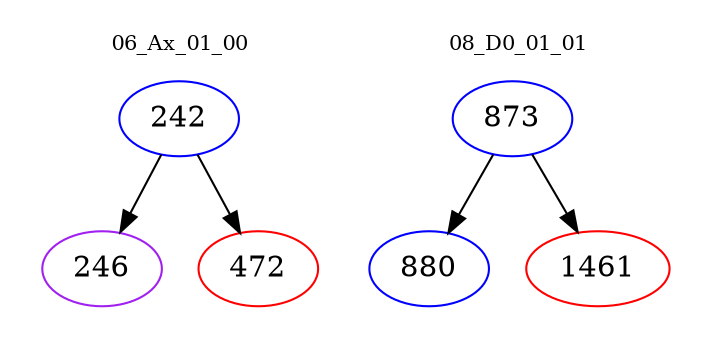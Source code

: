 digraph{
subgraph cluster_0 {
color = white
label = "06_Ax_01_00";
fontsize=10;
T0_242 [label="242", color="blue"]
T0_242 -> T0_246 [color="black"]
T0_246 [label="246", color="purple"]
T0_242 -> T0_472 [color="black"]
T0_472 [label="472", color="red"]
}
subgraph cluster_1 {
color = white
label = "08_D0_01_01";
fontsize=10;
T1_873 [label="873", color="blue"]
T1_873 -> T1_880 [color="black"]
T1_880 [label="880", color="blue"]
T1_873 -> T1_1461 [color="black"]
T1_1461 [label="1461", color="red"]
}
}
